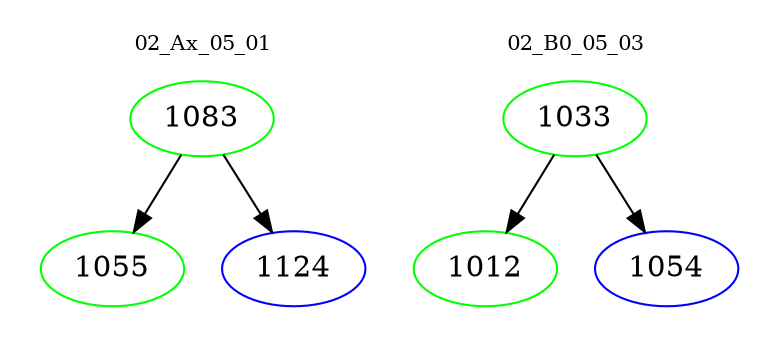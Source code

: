 digraph{
subgraph cluster_0 {
color = white
label = "02_Ax_05_01";
fontsize=10;
T0_1083 [label="1083", color="green"]
T0_1083 -> T0_1055 [color="black"]
T0_1055 [label="1055", color="green"]
T0_1083 -> T0_1124 [color="black"]
T0_1124 [label="1124", color="blue"]
}
subgraph cluster_1 {
color = white
label = "02_B0_05_03";
fontsize=10;
T1_1033 [label="1033", color="green"]
T1_1033 -> T1_1012 [color="black"]
T1_1012 [label="1012", color="green"]
T1_1033 -> T1_1054 [color="black"]
T1_1054 [label="1054", color="blue"]
}
}
